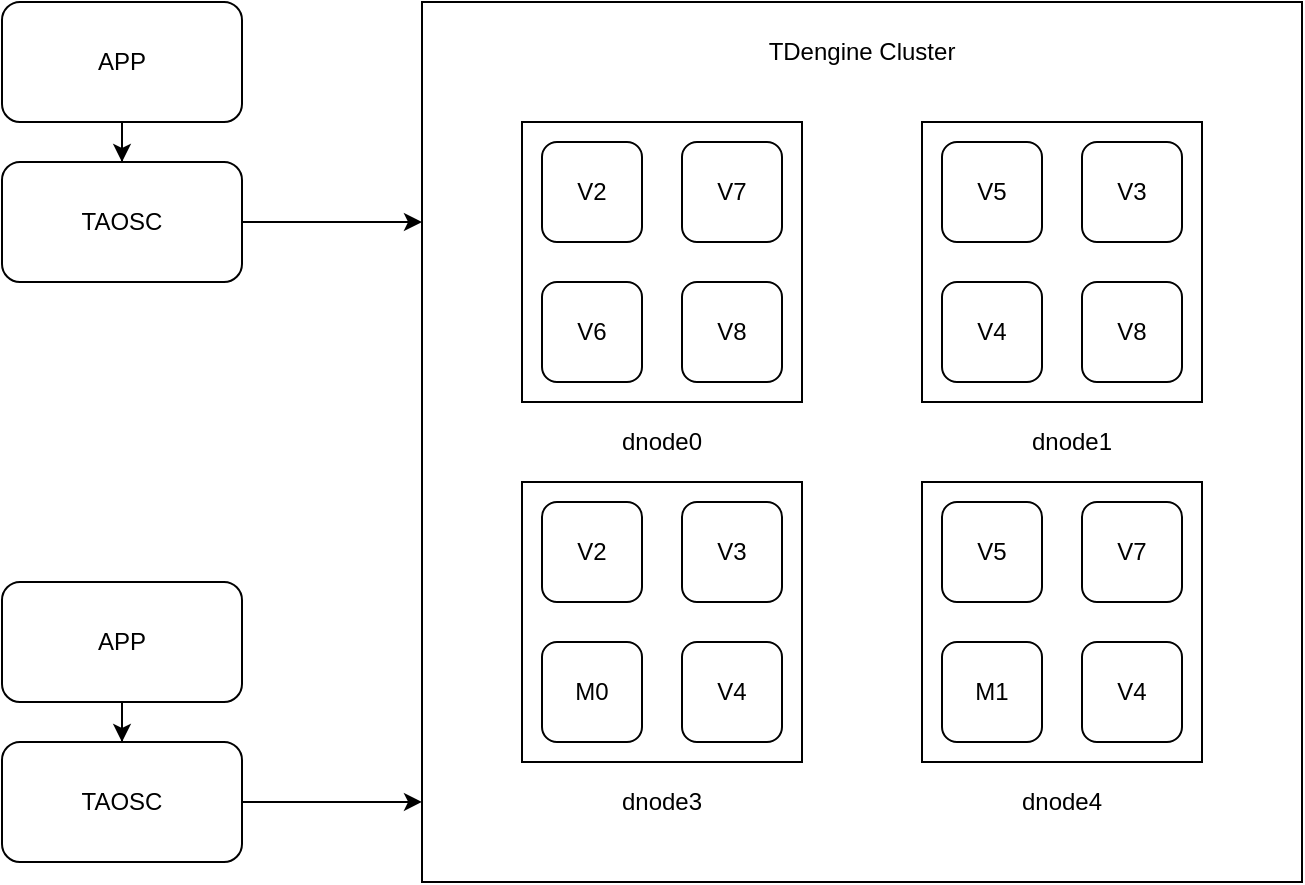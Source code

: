 <mxfile version="24.0.1" type="github">
  <diagram name="第 1 页" id="h9HuwCeQIUaT0vMrWhrp">
    <mxGraphModel dx="1802" dy="845" grid="1" gridSize="10" guides="1" tooltips="1" connect="1" arrows="1" fold="1" page="1" pageScale="1" pageWidth="827" pageHeight="1169" math="0" shadow="0">
      <root>
        <mxCell id="0" />
        <mxCell id="1" parent="0" />
        <mxCell id="V_j3O6pNkegvdPgakvc5-1" value="" style="whiteSpace=wrap;html=1;aspect=fixed;" vertex="1" parent="1">
          <mxGeometry x="340" y="170" width="440" height="440" as="geometry" />
        </mxCell>
        <mxCell id="V_j3O6pNkegvdPgakvc5-6" value="" style="edgeStyle=orthogonalEdgeStyle;rounded=0;orthogonalLoop=1;jettySize=auto;html=1;" edge="1" parent="1" source="V_j3O6pNkegvdPgakvc5-7" target="V_j3O6pNkegvdPgakvc5-8">
          <mxGeometry relative="1" as="geometry" />
        </mxCell>
        <mxCell id="V_j3O6pNkegvdPgakvc5-7" value="APP" style="rounded=1;whiteSpace=wrap;html=1;" vertex="1" parent="1">
          <mxGeometry x="130" y="170" width="120" height="60" as="geometry" />
        </mxCell>
        <mxCell id="V_j3O6pNkegvdPgakvc5-34" style="edgeStyle=orthogonalEdgeStyle;rounded=0;orthogonalLoop=1;jettySize=auto;html=1;entryX=0;entryY=0.25;entryDx=0;entryDy=0;" edge="1" parent="1" source="V_j3O6pNkegvdPgakvc5-8" target="V_j3O6pNkegvdPgakvc5-1">
          <mxGeometry relative="1" as="geometry" />
        </mxCell>
        <mxCell id="V_j3O6pNkegvdPgakvc5-8" value="TAOSC" style="rounded=1;whiteSpace=wrap;html=1;" vertex="1" parent="1">
          <mxGeometry x="130" y="250" width="120" height="60" as="geometry" />
        </mxCell>
        <mxCell id="V_j3O6pNkegvdPgakvc5-10" value="" style="edgeStyle=orthogonalEdgeStyle;rounded=0;orthogonalLoop=1;jettySize=auto;html=1;" edge="1" parent="1" source="V_j3O6pNkegvdPgakvc5-11" target="V_j3O6pNkegvdPgakvc5-12">
          <mxGeometry relative="1" as="geometry" />
        </mxCell>
        <mxCell id="V_j3O6pNkegvdPgakvc5-11" value="APP" style="rounded=1;whiteSpace=wrap;html=1;" vertex="1" parent="1">
          <mxGeometry x="130" y="460" width="120" height="60" as="geometry" />
        </mxCell>
        <mxCell id="V_j3O6pNkegvdPgakvc5-12" value="TAOSC" style="rounded=1;whiteSpace=wrap;html=1;" vertex="1" parent="1">
          <mxGeometry x="130" y="540" width="120" height="60" as="geometry" />
        </mxCell>
        <mxCell id="V_j3O6pNkegvdPgakvc5-13" value="" style="whiteSpace=wrap;html=1;aspect=fixed;" vertex="1" parent="1">
          <mxGeometry x="390" y="230" width="140" height="140" as="geometry" />
        </mxCell>
        <mxCell id="V_j3O6pNkegvdPgakvc5-14" value="V2" style="rounded=1;whiteSpace=wrap;html=1;" vertex="1" parent="1">
          <mxGeometry x="400" y="240" width="50" height="50" as="geometry" />
        </mxCell>
        <mxCell id="V_j3O6pNkegvdPgakvc5-15" value="V7" style="rounded=1;whiteSpace=wrap;html=1;" vertex="1" parent="1">
          <mxGeometry x="470" y="240" width="50" height="50" as="geometry" />
        </mxCell>
        <mxCell id="V_j3O6pNkegvdPgakvc5-16" value="V6&lt;span style=&quot;color: rgba(0, 0, 0, 0); font-family: monospace; font-size: 0px; text-align: start; text-wrap: nowrap;&quot;&gt;%3CmxGraphModel%3E%3Croot%3E%3CmxCell%20id%3D%220%22%2F%3E%3CmxCell%20id%3D%221%22%20parent%3D%220%22%2F%3E%3CmxCell%20id%3D%222%22%20value%3D%22V7%22%20style%3D%22rounded%3D1%3BwhiteSpace%3Dwrap%3Bhtml%3D1%3B%22%20vertex%3D%221%22%20parent%3D%221%22%3E%3CmxGeometry%20x%3D%22470%22%20y%3D%22240%22%20width%3D%2250%22%20height%3D%2250%22%20as%3D%22geometry%22%2F%3E%3C%2FmxCell%3E%3C%2Froot%3E%3C%2FmxGraphModel%3E&lt;/span&gt;" style="rounded=1;whiteSpace=wrap;html=1;" vertex="1" parent="1">
          <mxGeometry x="400" y="310" width="50" height="50" as="geometry" />
        </mxCell>
        <mxCell id="V_j3O6pNkegvdPgakvc5-17" value="V8" style="rounded=1;whiteSpace=wrap;html=1;" vertex="1" parent="1">
          <mxGeometry x="470" y="310" width="50" height="50" as="geometry" />
        </mxCell>
        <mxCell id="V_j3O6pNkegvdPgakvc5-19" value="" style="whiteSpace=wrap;html=1;aspect=fixed;" vertex="1" parent="1">
          <mxGeometry x="590" y="230" width="140" height="140" as="geometry" />
        </mxCell>
        <mxCell id="V_j3O6pNkegvdPgakvc5-20" value="V5" style="rounded=1;whiteSpace=wrap;html=1;" vertex="1" parent="1">
          <mxGeometry x="600" y="240" width="50" height="50" as="geometry" />
        </mxCell>
        <mxCell id="V_j3O6pNkegvdPgakvc5-21" value="V3" style="rounded=1;whiteSpace=wrap;html=1;" vertex="1" parent="1">
          <mxGeometry x="670" y="240" width="50" height="50" as="geometry" />
        </mxCell>
        <mxCell id="V_j3O6pNkegvdPgakvc5-22" value="V4" style="rounded=1;whiteSpace=wrap;html=1;" vertex="1" parent="1">
          <mxGeometry x="600" y="310" width="50" height="50" as="geometry" />
        </mxCell>
        <mxCell id="V_j3O6pNkegvdPgakvc5-23" value="V8" style="rounded=1;whiteSpace=wrap;html=1;" vertex="1" parent="1">
          <mxGeometry x="670" y="310" width="50" height="50" as="geometry" />
        </mxCell>
        <mxCell id="V_j3O6pNkegvdPgakvc5-24" value="" style="whiteSpace=wrap;html=1;aspect=fixed;" vertex="1" parent="1">
          <mxGeometry x="390" y="410" width="140" height="140" as="geometry" />
        </mxCell>
        <mxCell id="V_j3O6pNkegvdPgakvc5-25" value="V2" style="rounded=1;whiteSpace=wrap;html=1;" vertex="1" parent="1">
          <mxGeometry x="400" y="420" width="50" height="50" as="geometry" />
        </mxCell>
        <mxCell id="V_j3O6pNkegvdPgakvc5-26" value="V3" style="rounded=1;whiteSpace=wrap;html=1;" vertex="1" parent="1">
          <mxGeometry x="470" y="420" width="50" height="50" as="geometry" />
        </mxCell>
        <mxCell id="V_j3O6pNkegvdPgakvc5-27" value="M0" style="rounded=1;whiteSpace=wrap;html=1;" vertex="1" parent="1">
          <mxGeometry x="400" y="490" width="50" height="50" as="geometry" />
        </mxCell>
        <mxCell id="V_j3O6pNkegvdPgakvc5-28" value="V4" style="rounded=1;whiteSpace=wrap;html=1;" vertex="1" parent="1">
          <mxGeometry x="470" y="490" width="50" height="50" as="geometry" />
        </mxCell>
        <mxCell id="V_j3O6pNkegvdPgakvc5-29" value="" style="whiteSpace=wrap;html=1;aspect=fixed;" vertex="1" parent="1">
          <mxGeometry x="590" y="410" width="140" height="140" as="geometry" />
        </mxCell>
        <mxCell id="V_j3O6pNkegvdPgakvc5-30" value="V5" style="rounded=1;whiteSpace=wrap;html=1;" vertex="1" parent="1">
          <mxGeometry x="600" y="420" width="50" height="50" as="geometry" />
        </mxCell>
        <mxCell id="V_j3O6pNkegvdPgakvc5-31" value="V7" style="rounded=1;whiteSpace=wrap;html=1;" vertex="1" parent="1">
          <mxGeometry x="670" y="420" width="50" height="50" as="geometry" />
        </mxCell>
        <mxCell id="V_j3O6pNkegvdPgakvc5-32" value="M1" style="rounded=1;whiteSpace=wrap;html=1;" vertex="1" parent="1">
          <mxGeometry x="600" y="490" width="50" height="50" as="geometry" />
        </mxCell>
        <mxCell id="V_j3O6pNkegvdPgakvc5-33" value="V4" style="rounded=1;whiteSpace=wrap;html=1;" vertex="1" parent="1">
          <mxGeometry x="670" y="490" width="50" height="50" as="geometry" />
        </mxCell>
        <mxCell id="V_j3O6pNkegvdPgakvc5-36" style="edgeStyle=orthogonalEdgeStyle;rounded=0;orthogonalLoop=1;jettySize=auto;html=1;entryX=0;entryY=0.909;entryDx=0;entryDy=0;entryPerimeter=0;" edge="1" parent="1" source="V_j3O6pNkegvdPgakvc5-12" target="V_j3O6pNkegvdPgakvc5-1">
          <mxGeometry relative="1" as="geometry" />
        </mxCell>
        <mxCell id="V_j3O6pNkegvdPgakvc5-38" value="TDengine Cluster" style="text;html=1;align=center;verticalAlign=middle;whiteSpace=wrap;rounded=0;" vertex="1" parent="1">
          <mxGeometry x="505" y="180" width="110" height="30" as="geometry" />
        </mxCell>
        <mxCell id="V_j3O6pNkegvdPgakvc5-39" value="dnode0" style="text;html=1;align=center;verticalAlign=middle;whiteSpace=wrap;rounded=0;" vertex="1" parent="1">
          <mxGeometry x="405" y="375" width="110" height="30" as="geometry" />
        </mxCell>
        <mxCell id="V_j3O6pNkegvdPgakvc5-40" value="dnode1" style="text;html=1;align=center;verticalAlign=middle;whiteSpace=wrap;rounded=0;" vertex="1" parent="1">
          <mxGeometry x="610" y="375" width="110" height="30" as="geometry" />
        </mxCell>
        <mxCell id="V_j3O6pNkegvdPgakvc5-41" value="dnode3" style="text;html=1;align=center;verticalAlign=middle;whiteSpace=wrap;rounded=0;" vertex="1" parent="1">
          <mxGeometry x="405" y="555" width="110" height="30" as="geometry" />
        </mxCell>
        <mxCell id="V_j3O6pNkegvdPgakvc5-42" value="dnode4" style="text;html=1;align=center;verticalAlign=middle;whiteSpace=wrap;rounded=0;" vertex="1" parent="1">
          <mxGeometry x="605" y="555" width="110" height="30" as="geometry" />
        </mxCell>
      </root>
    </mxGraphModel>
  </diagram>
</mxfile>
